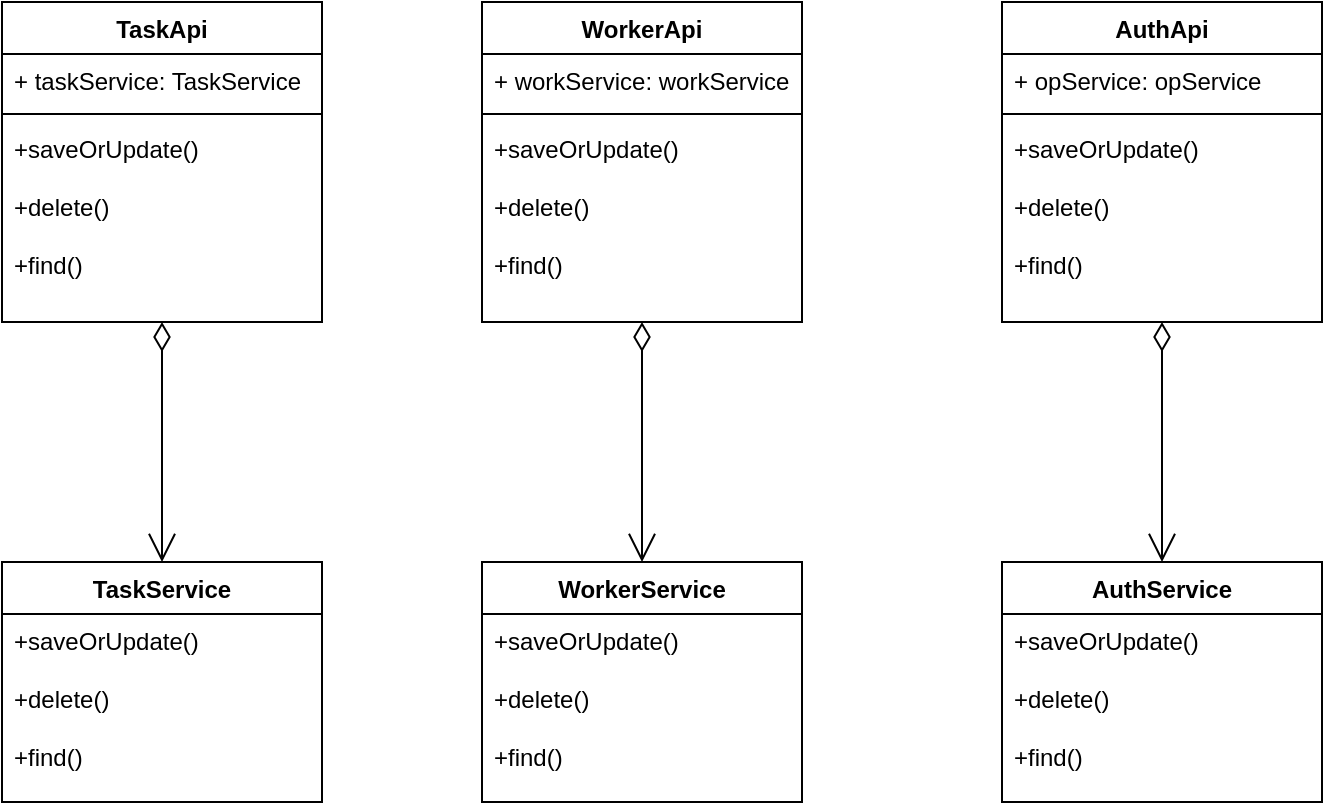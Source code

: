 <mxfile version="21.6.5" type="github">
  <diagram name="第 1 页" id="xVVCOYDAX57umiOuxavn">
    <mxGraphModel dx="954" dy="455" grid="1" gridSize="10" guides="1" tooltips="1" connect="1" arrows="1" fold="1" page="1" pageScale="1" pageWidth="827" pageHeight="1169" math="0" shadow="0">
      <root>
        <mxCell id="0" />
        <mxCell id="1" parent="0" />
        <mxCell id="DDUgVDxd_JEAqRIzHulZ-9" style="edgeStyle=orthogonalEdgeStyle;rounded=0;orthogonalLoop=1;jettySize=auto;html=1;entryX=0.5;entryY=0;entryDx=0;entryDy=0;endArrow=open;endFill=0;startArrow=diamondThin;startFill=0;endSize=12;startSize=12;" parent="1" source="DDUgVDxd_JEAqRIzHulZ-1" target="DDUgVDxd_JEAqRIzHulZ-5" edge="1">
          <mxGeometry relative="1" as="geometry" />
        </mxCell>
        <mxCell id="DDUgVDxd_JEAqRIzHulZ-1" value="TaskApi" style="swimlane;fontStyle=1;align=center;verticalAlign=top;childLayout=stackLayout;horizontal=1;startSize=26;horizontalStack=0;resizeParent=1;resizeParentMax=0;resizeLast=0;collapsible=1;marginBottom=0;whiteSpace=wrap;html=1;" parent="1" vertex="1">
          <mxGeometry x="50" y="60" width="160" height="160" as="geometry" />
        </mxCell>
        <mxCell id="DDUgVDxd_JEAqRIzHulZ-2" value="+ taskService: TaskService" style="text;strokeColor=none;fillColor=none;align=left;verticalAlign=top;spacingLeft=4;spacingRight=4;overflow=hidden;rotatable=0;points=[[0,0.5],[1,0.5]];portConstraint=eastwest;whiteSpace=wrap;html=1;" parent="DDUgVDxd_JEAqRIzHulZ-1" vertex="1">
          <mxGeometry y="26" width="160" height="26" as="geometry" />
        </mxCell>
        <mxCell id="DDUgVDxd_JEAqRIzHulZ-3" value="" style="line;strokeWidth=1;fillColor=none;align=left;verticalAlign=middle;spacingTop=-1;spacingLeft=3;spacingRight=3;rotatable=0;labelPosition=right;points=[];portConstraint=eastwest;strokeColor=inherit;" parent="DDUgVDxd_JEAqRIzHulZ-1" vertex="1">
          <mxGeometry y="52" width="160" height="8" as="geometry" />
        </mxCell>
        <mxCell id="DDUgVDxd_JEAqRIzHulZ-4" value="+saveOrUpdate()&lt;br&gt;&lt;br&gt;+delete()&lt;br&gt;&lt;br&gt;+find()&lt;br&gt;" style="text;strokeColor=none;fillColor=none;align=left;verticalAlign=top;spacingLeft=4;spacingRight=4;overflow=hidden;rotatable=0;points=[[0,0.5],[1,0.5]];portConstraint=eastwest;whiteSpace=wrap;html=1;" parent="DDUgVDxd_JEAqRIzHulZ-1" vertex="1">
          <mxGeometry y="60" width="160" height="100" as="geometry" />
        </mxCell>
        <mxCell id="DDUgVDxd_JEAqRIzHulZ-5" value="TaskService" style="swimlane;fontStyle=1;align=center;verticalAlign=top;childLayout=stackLayout;horizontal=1;startSize=26;horizontalStack=0;resizeParent=1;resizeParentMax=0;resizeLast=0;collapsible=1;marginBottom=0;whiteSpace=wrap;html=1;" parent="1" vertex="1">
          <mxGeometry x="50" y="340" width="160" height="120" as="geometry" />
        </mxCell>
        <mxCell id="DDUgVDxd_JEAqRIzHulZ-8" value="+saveOrUpdate()&lt;br style=&quot;border-color: var(--border-color);&quot;&gt;&lt;br style=&quot;border-color: var(--border-color);&quot;&gt;+delete()&lt;br style=&quot;border-color: var(--border-color);&quot;&gt;&lt;br style=&quot;border-color: var(--border-color);&quot;&gt;+find()" style="text;strokeColor=none;fillColor=none;align=left;verticalAlign=top;spacingLeft=4;spacingRight=4;overflow=hidden;rotatable=0;points=[[0,0.5],[1,0.5]];portConstraint=eastwest;whiteSpace=wrap;html=1;" parent="DDUgVDxd_JEAqRIzHulZ-5" vertex="1">
          <mxGeometry y="26" width="160" height="94" as="geometry" />
        </mxCell>
        <mxCell id="DDUgVDxd_JEAqRIzHulZ-10" style="edgeStyle=orthogonalEdgeStyle;rounded=0;orthogonalLoop=1;jettySize=auto;html=1;entryX=0.5;entryY=0;entryDx=0;entryDy=0;endArrow=open;endFill=0;startArrow=diamondThin;startFill=0;endSize=12;startSize=12;" parent="1" source="DDUgVDxd_JEAqRIzHulZ-11" target="DDUgVDxd_JEAqRIzHulZ-15" edge="1">
          <mxGeometry relative="1" as="geometry" />
        </mxCell>
        <mxCell id="DDUgVDxd_JEAqRIzHulZ-11" value="WorkerApi" style="swimlane;fontStyle=1;align=center;verticalAlign=top;childLayout=stackLayout;horizontal=1;startSize=26;horizontalStack=0;resizeParent=1;resizeParentMax=0;resizeLast=0;collapsible=1;marginBottom=0;whiteSpace=wrap;html=1;" parent="1" vertex="1">
          <mxGeometry x="290" y="60" width="160" height="160" as="geometry" />
        </mxCell>
        <mxCell id="DDUgVDxd_JEAqRIzHulZ-12" value="+ workService: workService" style="text;strokeColor=none;fillColor=none;align=left;verticalAlign=top;spacingLeft=4;spacingRight=4;overflow=hidden;rotatable=0;points=[[0,0.5],[1,0.5]];portConstraint=eastwest;whiteSpace=wrap;html=1;" parent="DDUgVDxd_JEAqRIzHulZ-11" vertex="1">
          <mxGeometry y="26" width="160" height="26" as="geometry" />
        </mxCell>
        <mxCell id="DDUgVDxd_JEAqRIzHulZ-13" value="" style="line;strokeWidth=1;fillColor=none;align=left;verticalAlign=middle;spacingTop=-1;spacingLeft=3;spacingRight=3;rotatable=0;labelPosition=right;points=[];portConstraint=eastwest;strokeColor=inherit;" parent="DDUgVDxd_JEAqRIzHulZ-11" vertex="1">
          <mxGeometry y="52" width="160" height="8" as="geometry" />
        </mxCell>
        <mxCell id="DDUgVDxd_JEAqRIzHulZ-14" value="+saveOrUpdate()&lt;br&gt;&lt;br&gt;+delete()&lt;br&gt;&lt;br&gt;+find()&lt;br&gt;" style="text;strokeColor=none;fillColor=none;align=left;verticalAlign=top;spacingLeft=4;spacingRight=4;overflow=hidden;rotatable=0;points=[[0,0.5],[1,0.5]];portConstraint=eastwest;whiteSpace=wrap;html=1;" parent="DDUgVDxd_JEAqRIzHulZ-11" vertex="1">
          <mxGeometry y="60" width="160" height="100" as="geometry" />
        </mxCell>
        <mxCell id="DDUgVDxd_JEAqRIzHulZ-15" value="WorkerService" style="swimlane;fontStyle=1;align=center;verticalAlign=top;childLayout=stackLayout;horizontal=1;startSize=26;horizontalStack=0;resizeParent=1;resizeParentMax=0;resizeLast=0;collapsible=1;marginBottom=0;whiteSpace=wrap;html=1;" parent="1" vertex="1">
          <mxGeometry x="290" y="340" width="160" height="120" as="geometry" />
        </mxCell>
        <mxCell id="DDUgVDxd_JEAqRIzHulZ-16" value="+saveOrUpdate()&lt;br style=&quot;border-color: var(--border-color);&quot;&gt;&lt;br style=&quot;border-color: var(--border-color);&quot;&gt;+delete()&lt;br style=&quot;border-color: var(--border-color);&quot;&gt;&lt;br style=&quot;border-color: var(--border-color);&quot;&gt;+find()" style="text;strokeColor=none;fillColor=none;align=left;verticalAlign=top;spacingLeft=4;spacingRight=4;overflow=hidden;rotatable=0;points=[[0,0.5],[1,0.5]];portConstraint=eastwest;whiteSpace=wrap;html=1;" parent="DDUgVDxd_JEAqRIzHulZ-15" vertex="1">
          <mxGeometry y="26" width="160" height="94" as="geometry" />
        </mxCell>
        <mxCell id="DDUgVDxd_JEAqRIzHulZ-17" style="edgeStyle=orthogonalEdgeStyle;rounded=0;orthogonalLoop=1;jettySize=auto;html=1;entryX=0.5;entryY=0;entryDx=0;entryDy=0;endArrow=open;endFill=0;startArrow=diamondThin;startFill=0;endSize=12;startSize=12;" parent="1" source="DDUgVDxd_JEAqRIzHulZ-18" target="DDUgVDxd_JEAqRIzHulZ-22" edge="1">
          <mxGeometry relative="1" as="geometry" />
        </mxCell>
        <mxCell id="DDUgVDxd_JEAqRIzHulZ-18" value="AuthApi" style="swimlane;fontStyle=1;align=center;verticalAlign=top;childLayout=stackLayout;horizontal=1;startSize=26;horizontalStack=0;resizeParent=1;resizeParentMax=0;resizeLast=0;collapsible=1;marginBottom=0;whiteSpace=wrap;html=1;" parent="1" vertex="1">
          <mxGeometry x="550" y="60" width="160" height="160" as="geometry" />
        </mxCell>
        <mxCell id="DDUgVDxd_JEAqRIzHulZ-19" value="+ opService: opService" style="text;strokeColor=none;fillColor=none;align=left;verticalAlign=top;spacingLeft=4;spacingRight=4;overflow=hidden;rotatable=0;points=[[0,0.5],[1,0.5]];portConstraint=eastwest;whiteSpace=wrap;html=1;" parent="DDUgVDxd_JEAqRIzHulZ-18" vertex="1">
          <mxGeometry y="26" width="160" height="26" as="geometry" />
        </mxCell>
        <mxCell id="DDUgVDxd_JEAqRIzHulZ-20" value="" style="line;strokeWidth=1;fillColor=none;align=left;verticalAlign=middle;spacingTop=-1;spacingLeft=3;spacingRight=3;rotatable=0;labelPosition=right;points=[];portConstraint=eastwest;strokeColor=inherit;" parent="DDUgVDxd_JEAqRIzHulZ-18" vertex="1">
          <mxGeometry y="52" width="160" height="8" as="geometry" />
        </mxCell>
        <mxCell id="DDUgVDxd_JEAqRIzHulZ-21" value="+saveOrUpdate()&lt;br&gt;&lt;br&gt;+delete()&lt;br&gt;&lt;br&gt;+find()&lt;br&gt;" style="text;strokeColor=none;fillColor=none;align=left;verticalAlign=top;spacingLeft=4;spacingRight=4;overflow=hidden;rotatable=0;points=[[0,0.5],[1,0.5]];portConstraint=eastwest;whiteSpace=wrap;html=1;" parent="DDUgVDxd_JEAqRIzHulZ-18" vertex="1">
          <mxGeometry y="60" width="160" height="100" as="geometry" />
        </mxCell>
        <mxCell id="DDUgVDxd_JEAqRIzHulZ-22" value="AuthService" style="swimlane;fontStyle=1;align=center;verticalAlign=top;childLayout=stackLayout;horizontal=1;startSize=26;horizontalStack=0;resizeParent=1;resizeParentMax=0;resizeLast=0;collapsible=1;marginBottom=0;whiteSpace=wrap;html=1;" parent="1" vertex="1">
          <mxGeometry x="550" y="340" width="160" height="120" as="geometry" />
        </mxCell>
        <mxCell id="DDUgVDxd_JEAqRIzHulZ-23" value="+saveOrUpdate()&lt;br style=&quot;border-color: var(--border-color);&quot;&gt;&lt;br style=&quot;border-color: var(--border-color);&quot;&gt;+delete()&lt;br style=&quot;border-color: var(--border-color);&quot;&gt;&lt;br style=&quot;border-color: var(--border-color);&quot;&gt;+find()" style="text;strokeColor=none;fillColor=none;align=left;verticalAlign=top;spacingLeft=4;spacingRight=4;overflow=hidden;rotatable=0;points=[[0,0.5],[1,0.5]];portConstraint=eastwest;whiteSpace=wrap;html=1;" parent="DDUgVDxd_JEAqRIzHulZ-22" vertex="1">
          <mxGeometry y="26" width="160" height="94" as="geometry" />
        </mxCell>
      </root>
    </mxGraphModel>
  </diagram>
</mxfile>

